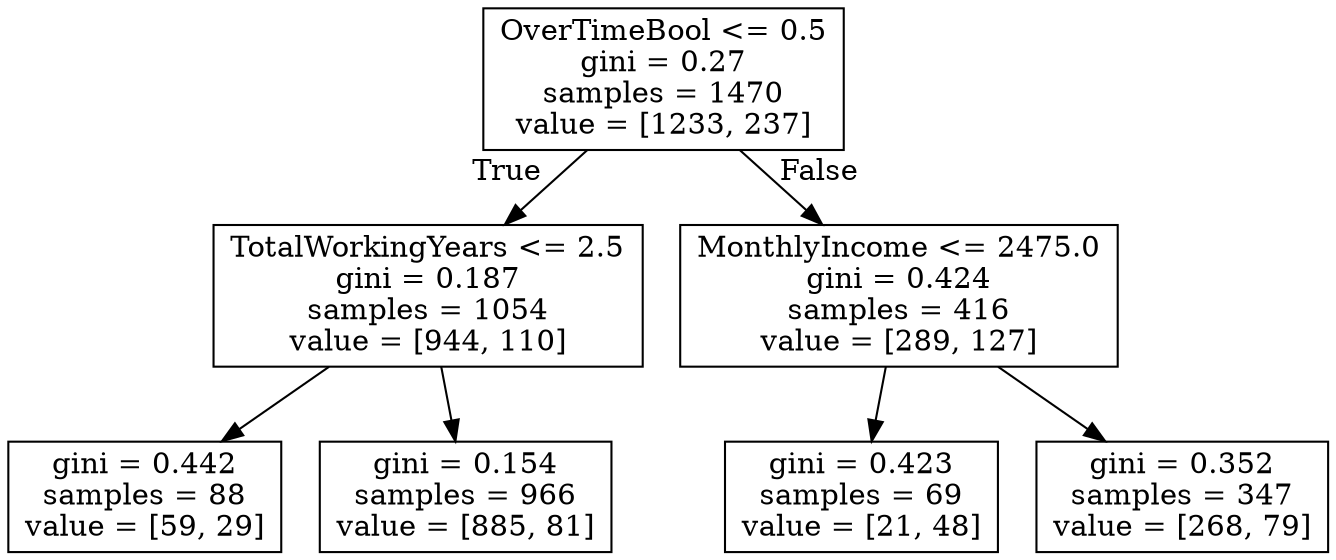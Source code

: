 digraph Tree {
node [shape=box] ;
0 [label="OverTimeBool <= 0.5\ngini = 0.27\nsamples = 1470\nvalue = [1233, 237]"] ;
1 [label="TotalWorkingYears <= 2.5\ngini = 0.187\nsamples = 1054\nvalue = [944, 110]"] ;
0 -> 1 [labeldistance=2.5, labelangle=45, headlabel="True"] ;
2 [label="gini = 0.442\nsamples = 88\nvalue = [59, 29]"] ;
1 -> 2 ;
3 [label="gini = 0.154\nsamples = 966\nvalue = [885, 81]"] ;
1 -> 3 ;
4 [label="MonthlyIncome <= 2475.0\ngini = 0.424\nsamples = 416\nvalue = [289, 127]"] ;
0 -> 4 [labeldistance=2.5, labelangle=-45, headlabel="False"] ;
5 [label="gini = 0.423\nsamples = 69\nvalue = [21, 48]"] ;
4 -> 5 ;
6 [label="gini = 0.352\nsamples = 347\nvalue = [268, 79]"] ;
4 -> 6 ;
}